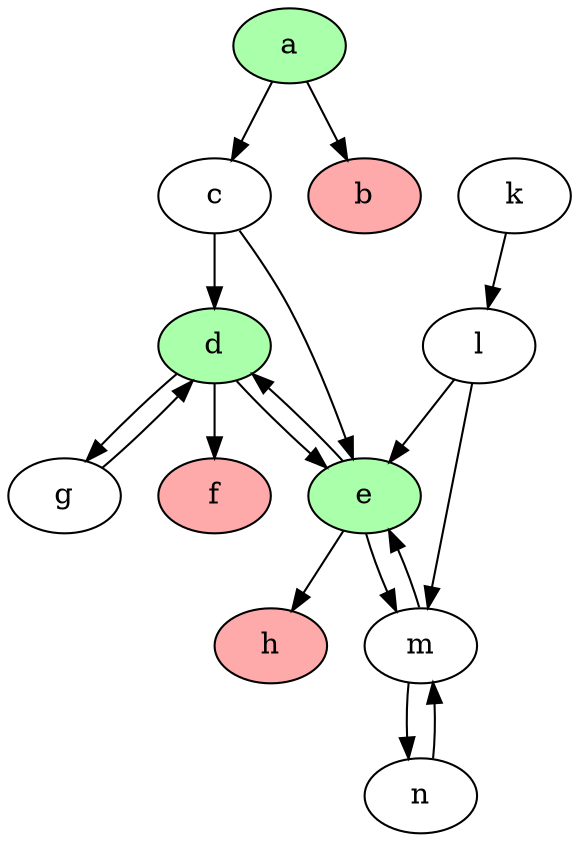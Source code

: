 strict digraph "" {
	a	[fillcolor="#AAFFAA",
		style=filled];
	b	[fillcolor="#FFAAAA",
		style=filled];
	a -> b	[dir=forward];
	a -> c	[dir=forward];
	d	[fillcolor="#AAFFAA",
		style=filled];
	c -> d	[dir=forward];
	e	[fillcolor="#AAFFAA",
		style=filled];
	c -> e	[dir=forward];
	k -> l	[dir=forward];
	l -> e	[dir=forward];
	l -> m	[dir=forward];
	d -> e	[dir=forward];
	f	[fillcolor="#FFAAAA",
		style=filled];
	d -> f	[dir=forward];
	d -> g	[dir=forward];
	e -> d	[dir=forward];
	e -> m	[dir=forward];
	h	[fillcolor="#FFAAAA",
		style=filled];
	e -> h	[dir=forward];
	m -> e	[dir=forward];
	m -> n	[dir=forward];
	g -> d	[dir=forward];
	n -> m	[dir=forward];
}
